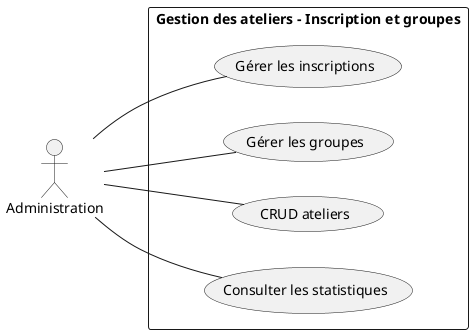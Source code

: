 @startuml
left to right direction
actor Administration

rectangle "Gestion des ateliers - Inscription et groupes"{

usecase "Gérer les inscriptions" as UC5
usecase "Gérer les groupes" as UC6
usecase "CRUD ateliers" as UC7
usecase "Consulter les statistiques" as UC8

}

Administration -- UC5
Administration -- UC6
Administration -- UC7
Administration -- UC8
@enduml
